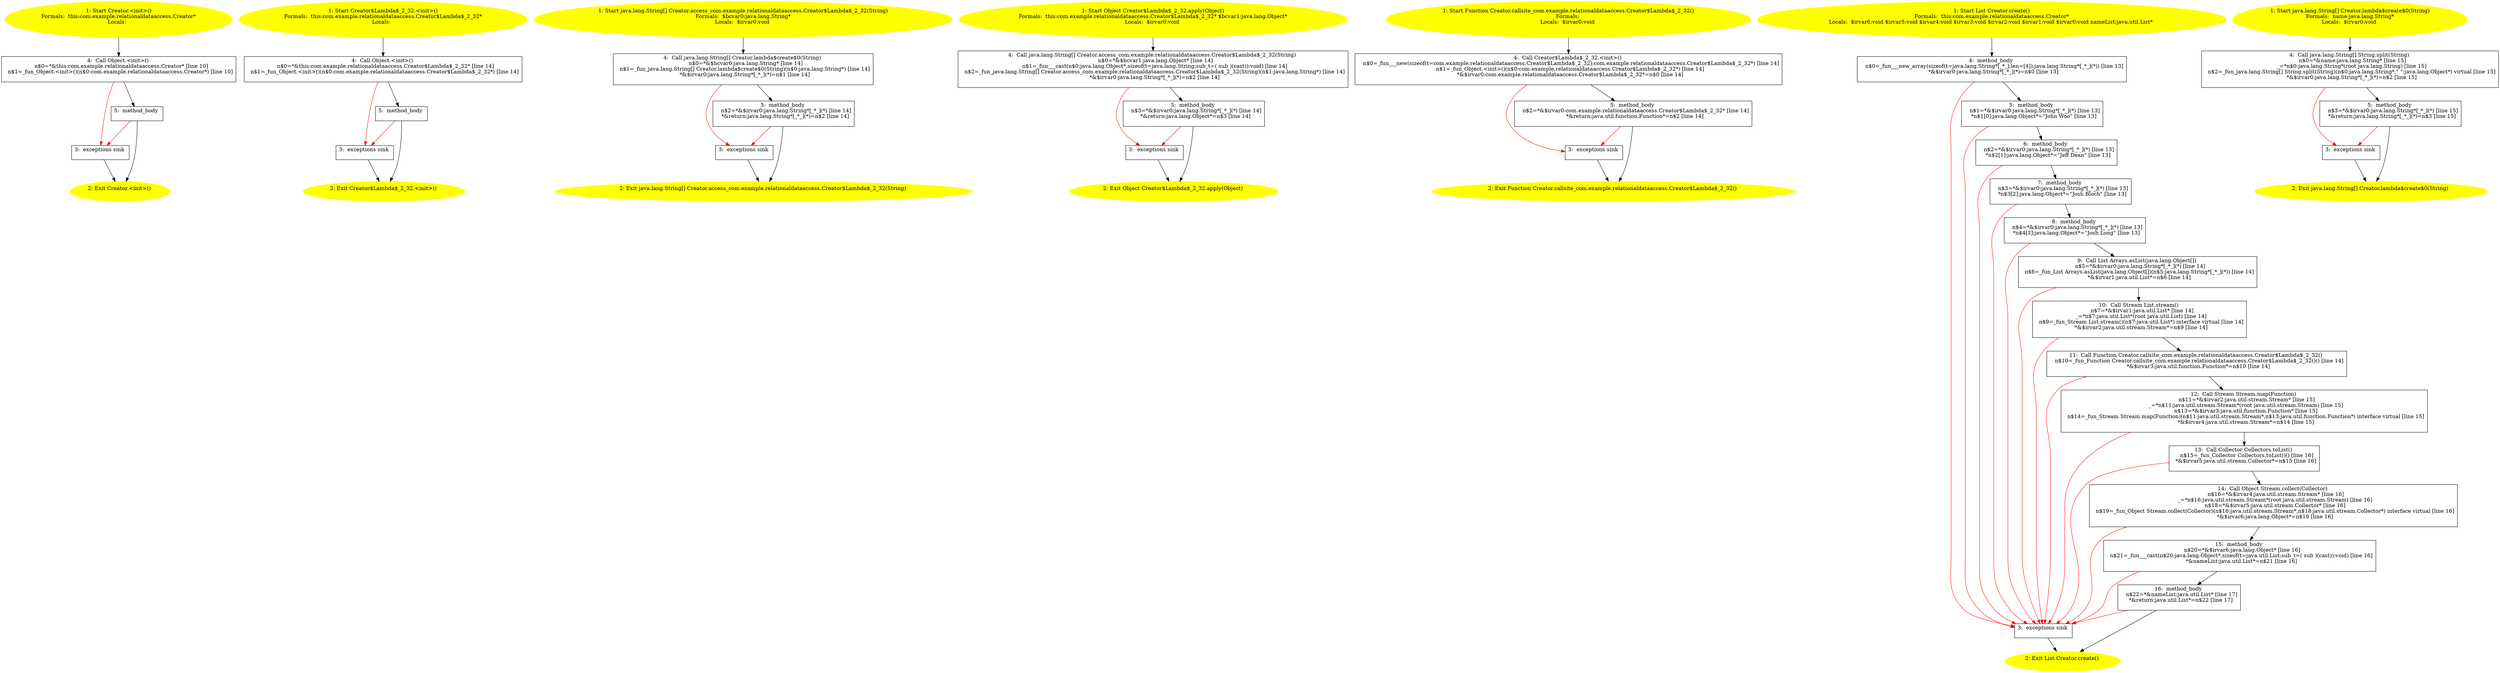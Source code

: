 /* @generated */
digraph cfg {
"com.example.relationaldataaccess.Creator.<init>().32f5afa37a87debb6901c0ec3e46c523_1" [label="1: Start Creator.<init>()\nFormals:  this:com.example.relationaldataaccess.Creator*\nLocals:  \n  " color=yellow style=filled]
	

	 "com.example.relationaldataaccess.Creator.<init>().32f5afa37a87debb6901c0ec3e46c523_1" -> "com.example.relationaldataaccess.Creator.<init>().32f5afa37a87debb6901c0ec3e46c523_4" ;
"com.example.relationaldataaccess.Creator.<init>().32f5afa37a87debb6901c0ec3e46c523_2" [label="2: Exit Creator.<init>() \n  " color=yellow style=filled]
	

"com.example.relationaldataaccess.Creator.<init>().32f5afa37a87debb6901c0ec3e46c523_3" [label="3:  exceptions sink \n  " shape="box"]
	

	 "com.example.relationaldataaccess.Creator.<init>().32f5afa37a87debb6901c0ec3e46c523_3" -> "com.example.relationaldataaccess.Creator.<init>().32f5afa37a87debb6901c0ec3e46c523_2" ;
"com.example.relationaldataaccess.Creator.<init>().32f5afa37a87debb6901c0ec3e46c523_4" [label="4:  Call Object.<init>() \n   n$0=*&this:com.example.relationaldataaccess.Creator* [line 10]\n  n$1=_fun_Object.<init>()(n$0:com.example.relationaldataaccess.Creator*) [line 10]\n " shape="box"]
	

	 "com.example.relationaldataaccess.Creator.<init>().32f5afa37a87debb6901c0ec3e46c523_4" -> "com.example.relationaldataaccess.Creator.<init>().32f5afa37a87debb6901c0ec3e46c523_5" ;
	 "com.example.relationaldataaccess.Creator.<init>().32f5afa37a87debb6901c0ec3e46c523_4" -> "com.example.relationaldataaccess.Creator.<init>().32f5afa37a87debb6901c0ec3e46c523_3" [color="red" ];
"com.example.relationaldataaccess.Creator.<init>().32f5afa37a87debb6901c0ec3e46c523_5" [label="5:  method_body \n  " shape="box"]
	

	 "com.example.relationaldataaccess.Creator.<init>().32f5afa37a87debb6901c0ec3e46c523_5" -> "com.example.relationaldataaccess.Creator.<init>().32f5afa37a87debb6901c0ec3e46c523_2" ;
	 "com.example.relationaldataaccess.Creator.<init>().32f5afa37a87debb6901c0ec3e46c523_5" -> "com.example.relationaldataaccess.Creator.<init>().32f5afa37a87debb6901c0ec3e46c523_3" [color="red" ];
"com.example.relationaldataaccess.Creator$Lambda$_2_32.<init>().c7b5548d85ad4319d1a70d6332b14af0_1" [label="1: Start Creator$Lambda$_2_32.<init>()\nFormals:  this:com.example.relationaldataaccess.Creator$Lambda$_2_32*\nLocals:  \n  " color=yellow style=filled]
	

	 "com.example.relationaldataaccess.Creator$Lambda$_2_32.<init>().c7b5548d85ad4319d1a70d6332b14af0_1" -> "com.example.relationaldataaccess.Creator$Lambda$_2_32.<init>().c7b5548d85ad4319d1a70d6332b14af0_4" ;
"com.example.relationaldataaccess.Creator$Lambda$_2_32.<init>().c7b5548d85ad4319d1a70d6332b14af0_2" [label="2: Exit Creator$Lambda$_2_32.<init>() \n  " color=yellow style=filled]
	

"com.example.relationaldataaccess.Creator$Lambda$_2_32.<init>().c7b5548d85ad4319d1a70d6332b14af0_3" [label="3:  exceptions sink \n  " shape="box"]
	

	 "com.example.relationaldataaccess.Creator$Lambda$_2_32.<init>().c7b5548d85ad4319d1a70d6332b14af0_3" -> "com.example.relationaldataaccess.Creator$Lambda$_2_32.<init>().c7b5548d85ad4319d1a70d6332b14af0_2" ;
"com.example.relationaldataaccess.Creator$Lambda$_2_32.<init>().c7b5548d85ad4319d1a70d6332b14af0_4" [label="4:  Call Object.<init>() \n   n$0=*&this:com.example.relationaldataaccess.Creator$Lambda$_2_32* [line 14]\n  n$1=_fun_Object.<init>()(n$0:com.example.relationaldataaccess.Creator$Lambda$_2_32*) [line 14]\n " shape="box"]
	

	 "com.example.relationaldataaccess.Creator$Lambda$_2_32.<init>().c7b5548d85ad4319d1a70d6332b14af0_4" -> "com.example.relationaldataaccess.Creator$Lambda$_2_32.<init>().c7b5548d85ad4319d1a70d6332b14af0_5" ;
	 "com.example.relationaldataaccess.Creator$Lambda$_2_32.<init>().c7b5548d85ad4319d1a70d6332b14af0_4" -> "com.example.relationaldataaccess.Creator$Lambda$_2_32.<init>().c7b5548d85ad4319d1a70d6332b14af0_3" [color="red" ];
"com.example.relationaldataaccess.Creator$Lambda$_2_32.<init>().c7b5548d85ad4319d1a70d6332b14af0_5" [label="5:  method_body \n  " shape="box"]
	

	 "com.example.relationaldataaccess.Creator$Lambda$_2_32.<init>().c7b5548d85ad4319d1a70d6332b14af0_5" -> "com.example.relationaldataaccess.Creator$Lambda$_2_32.<init>().c7b5548d85ad4319d1a70d6332b14af0_2" ;
	 "com.example.relationaldataaccess.Creator$Lambda$_2_32.<init>().c7b5548d85ad4319d1a70d6332b14af0_5" -> "com.example.relationaldataaccess.Creator$Lambda$_2_32.<init>().c7b5548d85ad4319d1a70d6332b14af0_3" [color="red" ];
"com.example.relationaldataaccess.Creator.access_com.example.relationaldataaccess.Creator$Lambda$_2_3.7e41d5b21b823cde6aab0162cb8104bb_1" [label="1: Start java.lang.String[] Creator.access_com.example.relationaldataaccess.Creator$Lambda$_2_32(String)\nFormals:  $bcvar0:java.lang.String*\nLocals:  $irvar0:void \n  " color=yellow style=filled]
	

	 "com.example.relationaldataaccess.Creator.access_com.example.relationaldataaccess.Creator$Lambda$_2_3.7e41d5b21b823cde6aab0162cb8104bb_1" -> "com.example.relationaldataaccess.Creator.access_com.example.relationaldataaccess.Creator$Lambda$_2_3.7e41d5b21b823cde6aab0162cb8104bb_4" ;
"com.example.relationaldataaccess.Creator.access_com.example.relationaldataaccess.Creator$Lambda$_2_3.7e41d5b21b823cde6aab0162cb8104bb_2" [label="2: Exit java.lang.String[] Creator.access_com.example.relationaldataaccess.Creator$Lambda$_2_32(String) \n  " color=yellow style=filled]
	

"com.example.relationaldataaccess.Creator.access_com.example.relationaldataaccess.Creator$Lambda$_2_3.7e41d5b21b823cde6aab0162cb8104bb_3" [label="3:  exceptions sink \n  " shape="box"]
	

	 "com.example.relationaldataaccess.Creator.access_com.example.relationaldataaccess.Creator$Lambda$_2_3.7e41d5b21b823cde6aab0162cb8104bb_3" -> "com.example.relationaldataaccess.Creator.access_com.example.relationaldataaccess.Creator$Lambda$_2_3.7e41d5b21b823cde6aab0162cb8104bb_2" ;
"com.example.relationaldataaccess.Creator.access_com.example.relationaldataaccess.Creator$Lambda$_2_3.7e41d5b21b823cde6aab0162cb8104bb_4" [label="4:  Call java.lang.String[] Creator.lambda$create$0(String) \n   n$0=*&$bcvar0:java.lang.String* [line 14]\n  n$1=_fun_java.lang.String[] Creator.lambda$create$0(String)(n$0:java.lang.String*) [line 14]\n  *&$irvar0:java.lang.String*[_*_](*)=n$1 [line 14]\n " shape="box"]
	

	 "com.example.relationaldataaccess.Creator.access_com.example.relationaldataaccess.Creator$Lambda$_2_3.7e41d5b21b823cde6aab0162cb8104bb_4" -> "com.example.relationaldataaccess.Creator.access_com.example.relationaldataaccess.Creator$Lambda$_2_3.7e41d5b21b823cde6aab0162cb8104bb_5" ;
	 "com.example.relationaldataaccess.Creator.access_com.example.relationaldataaccess.Creator$Lambda$_2_3.7e41d5b21b823cde6aab0162cb8104bb_4" -> "com.example.relationaldataaccess.Creator.access_com.example.relationaldataaccess.Creator$Lambda$_2_3.7e41d5b21b823cde6aab0162cb8104bb_3" [color="red" ];
"com.example.relationaldataaccess.Creator.access_com.example.relationaldataaccess.Creator$Lambda$_2_3.7e41d5b21b823cde6aab0162cb8104bb_5" [label="5:  method_body \n   n$2=*&$irvar0:java.lang.String*[_*_](*) [line 14]\n  *&return:java.lang.String*[_*_](*)=n$2 [line 14]\n " shape="box"]
	

	 "com.example.relationaldataaccess.Creator.access_com.example.relationaldataaccess.Creator$Lambda$_2_3.7e41d5b21b823cde6aab0162cb8104bb_5" -> "com.example.relationaldataaccess.Creator.access_com.example.relationaldataaccess.Creator$Lambda$_2_3.7e41d5b21b823cde6aab0162cb8104bb_2" ;
	 "com.example.relationaldataaccess.Creator.access_com.example.relationaldataaccess.Creator$Lambda$_2_3.7e41d5b21b823cde6aab0162cb8104bb_5" -> "com.example.relationaldataaccess.Creator.access_com.example.relationaldataaccess.Creator$Lambda$_2_3.7e41d5b21b823cde6aab0162cb8104bb_3" [color="red" ];
"com.example.relationaldataaccess.Creator$Lambda$_2_32.apply(java.lang.Object):java.lang.Object.4c8d22136320afac681f4ff0434b72de_1" [label="1: Start Object Creator$Lambda$_2_32.apply(Object)\nFormals:  this:com.example.relationaldataaccess.Creator$Lambda$_2_32* $bcvar1:java.lang.Object*\nLocals:  $irvar0:void \n  " color=yellow style=filled]
	

	 "com.example.relationaldataaccess.Creator$Lambda$_2_32.apply(java.lang.Object):java.lang.Object.4c8d22136320afac681f4ff0434b72de_1" -> "com.example.relationaldataaccess.Creator$Lambda$_2_32.apply(java.lang.Object):java.lang.Object.4c8d22136320afac681f4ff0434b72de_4" ;
"com.example.relationaldataaccess.Creator$Lambda$_2_32.apply(java.lang.Object):java.lang.Object.4c8d22136320afac681f4ff0434b72de_2" [label="2: Exit Object Creator$Lambda$_2_32.apply(Object) \n  " color=yellow style=filled]
	

"com.example.relationaldataaccess.Creator$Lambda$_2_32.apply(java.lang.Object):java.lang.Object.4c8d22136320afac681f4ff0434b72de_3" [label="3:  exceptions sink \n  " shape="box"]
	

	 "com.example.relationaldataaccess.Creator$Lambda$_2_32.apply(java.lang.Object):java.lang.Object.4c8d22136320afac681f4ff0434b72de_3" -> "com.example.relationaldataaccess.Creator$Lambda$_2_32.apply(java.lang.Object):java.lang.Object.4c8d22136320afac681f4ff0434b72de_2" ;
"com.example.relationaldataaccess.Creator$Lambda$_2_32.apply(java.lang.Object):java.lang.Object.4c8d22136320afac681f4ff0434b72de_4" [label="4:  Call java.lang.String[] Creator.access_com.example.relationaldataaccess.Creator$Lambda$_2_32(String) \n   n$0=*&$bcvar1:java.lang.Object* [line 14]\n  n$1=_fun___cast(n$0:java.lang.Object*,sizeof(t=java.lang.String;sub_t=( sub )(cast)):void) [line 14]\n  n$2=_fun_java.lang.String[] Creator.access_com.example.relationaldataaccess.Creator$Lambda$_2_32(String)(n$1:java.lang.String*) [line 14]\n  *&$irvar0:java.lang.String*[_*_](*)=n$2 [line 14]\n " shape="box"]
	

	 "com.example.relationaldataaccess.Creator$Lambda$_2_32.apply(java.lang.Object):java.lang.Object.4c8d22136320afac681f4ff0434b72de_4" -> "com.example.relationaldataaccess.Creator$Lambda$_2_32.apply(java.lang.Object):java.lang.Object.4c8d22136320afac681f4ff0434b72de_5" ;
	 "com.example.relationaldataaccess.Creator$Lambda$_2_32.apply(java.lang.Object):java.lang.Object.4c8d22136320afac681f4ff0434b72de_4" -> "com.example.relationaldataaccess.Creator$Lambda$_2_32.apply(java.lang.Object):java.lang.Object.4c8d22136320afac681f4ff0434b72de_3" [color="red" ];
"com.example.relationaldataaccess.Creator$Lambda$_2_32.apply(java.lang.Object):java.lang.Object.4c8d22136320afac681f4ff0434b72de_5" [label="5:  method_body \n   n$3=*&$irvar0:java.lang.String*[_*_](*) [line 14]\n  *&return:java.lang.Object*=n$3 [line 14]\n " shape="box"]
	

	 "com.example.relationaldataaccess.Creator$Lambda$_2_32.apply(java.lang.Object):java.lang.Object.4c8d22136320afac681f4ff0434b72de_5" -> "com.example.relationaldataaccess.Creator$Lambda$_2_32.apply(java.lang.Object):java.lang.Object.4c8d22136320afac681f4ff0434b72de_2" ;
	 "com.example.relationaldataaccess.Creator$Lambda$_2_32.apply(java.lang.Object):java.lang.Object.4c8d22136320afac681f4ff0434b72de_5" -> "com.example.relationaldataaccess.Creator$Lambda$_2_32.apply(java.lang.Object):java.lang.Object.4c8d22136320afac681f4ff0434b72de_3" [color="red" ];
"com.example.relationaldataaccess.Creator.callsite_com.example.relationaldataaccess.Creator$Lambda$_2.2234acdc2635d74835e38663c6fd373a_1" [label="1: Start Function Creator.callsite_com.example.relationaldataaccess.Creator$Lambda$_2_32()\nFormals: \nLocals:  $irvar0:void \n  " color=yellow style=filled]
	

	 "com.example.relationaldataaccess.Creator.callsite_com.example.relationaldataaccess.Creator$Lambda$_2.2234acdc2635d74835e38663c6fd373a_1" -> "com.example.relationaldataaccess.Creator.callsite_com.example.relationaldataaccess.Creator$Lambda$_2.2234acdc2635d74835e38663c6fd373a_4" ;
"com.example.relationaldataaccess.Creator.callsite_com.example.relationaldataaccess.Creator$Lambda$_2.2234acdc2635d74835e38663c6fd373a_2" [label="2: Exit Function Creator.callsite_com.example.relationaldataaccess.Creator$Lambda$_2_32() \n  " color=yellow style=filled]
	

"com.example.relationaldataaccess.Creator.callsite_com.example.relationaldataaccess.Creator$Lambda$_2.2234acdc2635d74835e38663c6fd373a_3" [label="3:  exceptions sink \n  " shape="box"]
	

	 "com.example.relationaldataaccess.Creator.callsite_com.example.relationaldataaccess.Creator$Lambda$_2.2234acdc2635d74835e38663c6fd373a_3" -> "com.example.relationaldataaccess.Creator.callsite_com.example.relationaldataaccess.Creator$Lambda$_2.2234acdc2635d74835e38663c6fd373a_2" ;
"com.example.relationaldataaccess.Creator.callsite_com.example.relationaldataaccess.Creator$Lambda$_2.2234acdc2635d74835e38663c6fd373a_4" [label="4:  Call Creator$Lambda$_2_32.<init>() \n   n$0=_fun___new(sizeof(t=com.example.relationaldataaccess.Creator$Lambda$_2_32):com.example.relationaldataaccess.Creator$Lambda$_2_32*) [line 14]\n  n$1=_fun_Object.<init>()(n$0:com.example.relationaldataaccess.Creator$Lambda$_2_32*) [line 14]\n  *&$irvar0:com.example.relationaldataaccess.Creator$Lambda$_2_32*=n$0 [line 14]\n " shape="box"]
	

	 "com.example.relationaldataaccess.Creator.callsite_com.example.relationaldataaccess.Creator$Lambda$_2.2234acdc2635d74835e38663c6fd373a_4" -> "com.example.relationaldataaccess.Creator.callsite_com.example.relationaldataaccess.Creator$Lambda$_2.2234acdc2635d74835e38663c6fd373a_5" ;
	 "com.example.relationaldataaccess.Creator.callsite_com.example.relationaldataaccess.Creator$Lambda$_2.2234acdc2635d74835e38663c6fd373a_4" -> "com.example.relationaldataaccess.Creator.callsite_com.example.relationaldataaccess.Creator$Lambda$_2.2234acdc2635d74835e38663c6fd373a_3" [color="red" ];
"com.example.relationaldataaccess.Creator.callsite_com.example.relationaldataaccess.Creator$Lambda$_2.2234acdc2635d74835e38663c6fd373a_5" [label="5:  method_body \n   n$2=*&$irvar0:com.example.relationaldataaccess.Creator$Lambda$_2_32* [line 14]\n  *&return:java.util.function.Function*=n$2 [line 14]\n " shape="box"]
	

	 "com.example.relationaldataaccess.Creator.callsite_com.example.relationaldataaccess.Creator$Lambda$_2.2234acdc2635d74835e38663c6fd373a_5" -> "com.example.relationaldataaccess.Creator.callsite_com.example.relationaldataaccess.Creator$Lambda$_2.2234acdc2635d74835e38663c6fd373a_2" ;
	 "com.example.relationaldataaccess.Creator.callsite_com.example.relationaldataaccess.Creator$Lambda$_2.2234acdc2635d74835e38663c6fd373a_5" -> "com.example.relationaldataaccess.Creator.callsite_com.example.relationaldataaccess.Creator$Lambda$_2.2234acdc2635d74835e38663c6fd373a_3" [color="red" ];
"com.example.relationaldataaccess.Creator.create():java.util.List.4966e28da691fc5cac0b61ca56b11446_1" [label="1: Start List Creator.create()\nFormals:  this:com.example.relationaldataaccess.Creator*\nLocals:  $irvar6:void $irvar5:void $irvar4:void $irvar3:void $irvar2:void $irvar1:void $irvar0:void nameList:java.util.List* \n  " color=yellow style=filled]
	

	 "com.example.relationaldataaccess.Creator.create():java.util.List.4966e28da691fc5cac0b61ca56b11446_1" -> "com.example.relationaldataaccess.Creator.create():java.util.List.4966e28da691fc5cac0b61ca56b11446_4" ;
"com.example.relationaldataaccess.Creator.create():java.util.List.4966e28da691fc5cac0b61ca56b11446_2" [label="2: Exit List Creator.create() \n  " color=yellow style=filled]
	

"com.example.relationaldataaccess.Creator.create():java.util.List.4966e28da691fc5cac0b61ca56b11446_3" [label="3:  exceptions sink \n  " shape="box"]
	

	 "com.example.relationaldataaccess.Creator.create():java.util.List.4966e28da691fc5cac0b61ca56b11446_3" -> "com.example.relationaldataaccess.Creator.create():java.util.List.4966e28da691fc5cac0b61ca56b11446_2" ;
"com.example.relationaldataaccess.Creator.create():java.util.List.4966e28da691fc5cac0b61ca56b11446_4" [label="4:  method_body \n   n$0=_fun___new_array(sizeof(t=java.lang.String*[_*_];len=[4]):java.lang.String*[_*_](*)) [line 13]\n  *&$irvar0:java.lang.String*[_*_](*)=n$0 [line 13]\n " shape="box"]
	

	 "com.example.relationaldataaccess.Creator.create():java.util.List.4966e28da691fc5cac0b61ca56b11446_4" -> "com.example.relationaldataaccess.Creator.create():java.util.List.4966e28da691fc5cac0b61ca56b11446_5" ;
	 "com.example.relationaldataaccess.Creator.create():java.util.List.4966e28da691fc5cac0b61ca56b11446_4" -> "com.example.relationaldataaccess.Creator.create():java.util.List.4966e28da691fc5cac0b61ca56b11446_3" [color="red" ];
"com.example.relationaldataaccess.Creator.create():java.util.List.4966e28da691fc5cac0b61ca56b11446_5" [label="5:  method_body \n   n$1=*&$irvar0:java.lang.String*[_*_](*) [line 13]\n  *n$1[0]:java.lang.Object*=\"John Woo\" [line 13]\n " shape="box"]
	

	 "com.example.relationaldataaccess.Creator.create():java.util.List.4966e28da691fc5cac0b61ca56b11446_5" -> "com.example.relationaldataaccess.Creator.create():java.util.List.4966e28da691fc5cac0b61ca56b11446_6" ;
	 "com.example.relationaldataaccess.Creator.create():java.util.List.4966e28da691fc5cac0b61ca56b11446_5" -> "com.example.relationaldataaccess.Creator.create():java.util.List.4966e28da691fc5cac0b61ca56b11446_3" [color="red" ];
"com.example.relationaldataaccess.Creator.create():java.util.List.4966e28da691fc5cac0b61ca56b11446_6" [label="6:  method_body \n   n$2=*&$irvar0:java.lang.String*[_*_](*) [line 13]\n  *n$2[1]:java.lang.Object*=\"Jeff Dean\" [line 13]\n " shape="box"]
	

	 "com.example.relationaldataaccess.Creator.create():java.util.List.4966e28da691fc5cac0b61ca56b11446_6" -> "com.example.relationaldataaccess.Creator.create():java.util.List.4966e28da691fc5cac0b61ca56b11446_7" ;
	 "com.example.relationaldataaccess.Creator.create():java.util.List.4966e28da691fc5cac0b61ca56b11446_6" -> "com.example.relationaldataaccess.Creator.create():java.util.List.4966e28da691fc5cac0b61ca56b11446_3" [color="red" ];
"com.example.relationaldataaccess.Creator.create():java.util.List.4966e28da691fc5cac0b61ca56b11446_7" [label="7:  method_body \n   n$3=*&$irvar0:java.lang.String*[_*_](*) [line 13]\n  *n$3[2]:java.lang.Object*=\"Josh Bloch\" [line 13]\n " shape="box"]
	

	 "com.example.relationaldataaccess.Creator.create():java.util.List.4966e28da691fc5cac0b61ca56b11446_7" -> "com.example.relationaldataaccess.Creator.create():java.util.List.4966e28da691fc5cac0b61ca56b11446_8" ;
	 "com.example.relationaldataaccess.Creator.create():java.util.List.4966e28da691fc5cac0b61ca56b11446_7" -> "com.example.relationaldataaccess.Creator.create():java.util.List.4966e28da691fc5cac0b61ca56b11446_3" [color="red" ];
"com.example.relationaldataaccess.Creator.create():java.util.List.4966e28da691fc5cac0b61ca56b11446_8" [label="8:  method_body \n   n$4=*&$irvar0:java.lang.String*[_*_](*) [line 13]\n  *n$4[3]:java.lang.Object*=\"Josh Long\" [line 13]\n " shape="box"]
	

	 "com.example.relationaldataaccess.Creator.create():java.util.List.4966e28da691fc5cac0b61ca56b11446_8" -> "com.example.relationaldataaccess.Creator.create():java.util.List.4966e28da691fc5cac0b61ca56b11446_9" ;
	 "com.example.relationaldataaccess.Creator.create():java.util.List.4966e28da691fc5cac0b61ca56b11446_8" -> "com.example.relationaldataaccess.Creator.create():java.util.List.4966e28da691fc5cac0b61ca56b11446_3" [color="red" ];
"com.example.relationaldataaccess.Creator.create():java.util.List.4966e28da691fc5cac0b61ca56b11446_9" [label="9:  Call List Arrays.asList(java.lang.Object[]) \n   n$5=*&$irvar0:java.lang.String*[_*_](*) [line 14]\n  n$6=_fun_List Arrays.asList(java.lang.Object[])(n$5:java.lang.String*[_*_](*)) [line 14]\n  *&$irvar1:java.util.List*=n$6 [line 14]\n " shape="box"]
	

	 "com.example.relationaldataaccess.Creator.create():java.util.List.4966e28da691fc5cac0b61ca56b11446_9" -> "com.example.relationaldataaccess.Creator.create():java.util.List.4966e28da691fc5cac0b61ca56b11446_10" ;
	 "com.example.relationaldataaccess.Creator.create():java.util.List.4966e28da691fc5cac0b61ca56b11446_9" -> "com.example.relationaldataaccess.Creator.create():java.util.List.4966e28da691fc5cac0b61ca56b11446_3" [color="red" ];
"com.example.relationaldataaccess.Creator.create():java.util.List.4966e28da691fc5cac0b61ca56b11446_10" [label="10:  Call Stream List.stream() \n   n$7=*&$irvar1:java.util.List* [line 14]\n  _=*n$7:java.util.List*(root java.util.List) [line 14]\n  n$9=_fun_Stream List.stream()(n$7:java.util.List*) interface virtual [line 14]\n  *&$irvar2:java.util.stream.Stream*=n$9 [line 14]\n " shape="box"]
	

	 "com.example.relationaldataaccess.Creator.create():java.util.List.4966e28da691fc5cac0b61ca56b11446_10" -> "com.example.relationaldataaccess.Creator.create():java.util.List.4966e28da691fc5cac0b61ca56b11446_11" ;
	 "com.example.relationaldataaccess.Creator.create():java.util.List.4966e28da691fc5cac0b61ca56b11446_10" -> "com.example.relationaldataaccess.Creator.create():java.util.List.4966e28da691fc5cac0b61ca56b11446_3" [color="red" ];
"com.example.relationaldataaccess.Creator.create():java.util.List.4966e28da691fc5cac0b61ca56b11446_11" [label="11:  Call Function Creator.callsite_com.example.relationaldataaccess.Creator$Lambda$_2_32() \n   n$10=_fun_Function Creator.callsite_com.example.relationaldataaccess.Creator$Lambda$_2_32()() [line 14]\n  *&$irvar3:java.util.function.Function*=n$10 [line 14]\n " shape="box"]
	

	 "com.example.relationaldataaccess.Creator.create():java.util.List.4966e28da691fc5cac0b61ca56b11446_11" -> "com.example.relationaldataaccess.Creator.create():java.util.List.4966e28da691fc5cac0b61ca56b11446_12" ;
	 "com.example.relationaldataaccess.Creator.create():java.util.List.4966e28da691fc5cac0b61ca56b11446_11" -> "com.example.relationaldataaccess.Creator.create():java.util.List.4966e28da691fc5cac0b61ca56b11446_3" [color="red" ];
"com.example.relationaldataaccess.Creator.create():java.util.List.4966e28da691fc5cac0b61ca56b11446_12" [label="12:  Call Stream Stream.map(Function) \n   n$11=*&$irvar2:java.util.stream.Stream* [line 15]\n  _=*n$11:java.util.stream.Stream*(root java.util.stream.Stream) [line 15]\n  n$13=*&$irvar3:java.util.function.Function* [line 15]\n  n$14=_fun_Stream Stream.map(Function)(n$11:java.util.stream.Stream*,n$13:java.util.function.Function*) interface virtual [line 15]\n  *&$irvar4:java.util.stream.Stream*=n$14 [line 15]\n " shape="box"]
	

	 "com.example.relationaldataaccess.Creator.create():java.util.List.4966e28da691fc5cac0b61ca56b11446_12" -> "com.example.relationaldataaccess.Creator.create():java.util.List.4966e28da691fc5cac0b61ca56b11446_13" ;
	 "com.example.relationaldataaccess.Creator.create():java.util.List.4966e28da691fc5cac0b61ca56b11446_12" -> "com.example.relationaldataaccess.Creator.create():java.util.List.4966e28da691fc5cac0b61ca56b11446_3" [color="red" ];
"com.example.relationaldataaccess.Creator.create():java.util.List.4966e28da691fc5cac0b61ca56b11446_13" [label="13:  Call Collector Collectors.toList() \n   n$15=_fun_Collector Collectors.toList()() [line 16]\n  *&$irvar5:java.util.stream.Collector*=n$15 [line 16]\n " shape="box"]
	

	 "com.example.relationaldataaccess.Creator.create():java.util.List.4966e28da691fc5cac0b61ca56b11446_13" -> "com.example.relationaldataaccess.Creator.create():java.util.List.4966e28da691fc5cac0b61ca56b11446_14" ;
	 "com.example.relationaldataaccess.Creator.create():java.util.List.4966e28da691fc5cac0b61ca56b11446_13" -> "com.example.relationaldataaccess.Creator.create():java.util.List.4966e28da691fc5cac0b61ca56b11446_3" [color="red" ];
"com.example.relationaldataaccess.Creator.create():java.util.List.4966e28da691fc5cac0b61ca56b11446_14" [label="14:  Call Object Stream.collect(Collector) \n   n$16=*&$irvar4:java.util.stream.Stream* [line 16]\n  _=*n$16:java.util.stream.Stream*(root java.util.stream.Stream) [line 16]\n  n$18=*&$irvar5:java.util.stream.Collector* [line 16]\n  n$19=_fun_Object Stream.collect(Collector)(n$16:java.util.stream.Stream*,n$18:java.util.stream.Collector*) interface virtual [line 16]\n  *&$irvar6:java.lang.Object*=n$19 [line 16]\n " shape="box"]
	

	 "com.example.relationaldataaccess.Creator.create():java.util.List.4966e28da691fc5cac0b61ca56b11446_14" -> "com.example.relationaldataaccess.Creator.create():java.util.List.4966e28da691fc5cac0b61ca56b11446_15" ;
	 "com.example.relationaldataaccess.Creator.create():java.util.List.4966e28da691fc5cac0b61ca56b11446_14" -> "com.example.relationaldataaccess.Creator.create():java.util.List.4966e28da691fc5cac0b61ca56b11446_3" [color="red" ];
"com.example.relationaldataaccess.Creator.create():java.util.List.4966e28da691fc5cac0b61ca56b11446_15" [label="15:  method_body \n   n$20=*&$irvar6:java.lang.Object* [line 16]\n  n$21=_fun___cast(n$20:java.lang.Object*,sizeof(t=java.util.List;sub_t=( sub )(cast)):void) [line 16]\n  *&nameList:java.util.List*=n$21 [line 16]\n " shape="box"]
	

	 "com.example.relationaldataaccess.Creator.create():java.util.List.4966e28da691fc5cac0b61ca56b11446_15" -> "com.example.relationaldataaccess.Creator.create():java.util.List.4966e28da691fc5cac0b61ca56b11446_16" ;
	 "com.example.relationaldataaccess.Creator.create():java.util.List.4966e28da691fc5cac0b61ca56b11446_15" -> "com.example.relationaldataaccess.Creator.create():java.util.List.4966e28da691fc5cac0b61ca56b11446_3" [color="red" ];
"com.example.relationaldataaccess.Creator.create():java.util.List.4966e28da691fc5cac0b61ca56b11446_16" [label="16:  method_body \n   n$22=*&nameList:java.util.List* [line 17]\n  *&return:java.util.List*=n$22 [line 17]\n " shape="box"]
	

	 "com.example.relationaldataaccess.Creator.create():java.util.List.4966e28da691fc5cac0b61ca56b11446_16" -> "com.example.relationaldataaccess.Creator.create():java.util.List.4966e28da691fc5cac0b61ca56b11446_2" ;
	 "com.example.relationaldataaccess.Creator.create():java.util.List.4966e28da691fc5cac0b61ca56b11446_16" -> "com.example.relationaldataaccess.Creator.create():java.util.List.4966e28da691fc5cac0b61ca56b11446_3" [color="red" ];
"com.example.relationaldataaccess.Creator.lambda$create$0(java.lang.String):java.lang.String[].b3ca6fbc10642ae0c823d9881b25d623_1" [label="1: Start java.lang.String[] Creator.lambda$create$0(String)\nFormals:  name:java.lang.String*\nLocals:  $irvar0:void \n  " color=yellow style=filled]
	

	 "com.example.relationaldataaccess.Creator.lambda$create$0(java.lang.String):java.lang.String[].b3ca6fbc10642ae0c823d9881b25d623_1" -> "com.example.relationaldataaccess.Creator.lambda$create$0(java.lang.String):java.lang.String[].b3ca6fbc10642ae0c823d9881b25d623_4" ;
"com.example.relationaldataaccess.Creator.lambda$create$0(java.lang.String):java.lang.String[].b3ca6fbc10642ae0c823d9881b25d623_2" [label="2: Exit java.lang.String[] Creator.lambda$create$0(String) \n  " color=yellow style=filled]
	

"com.example.relationaldataaccess.Creator.lambda$create$0(java.lang.String):java.lang.String[].b3ca6fbc10642ae0c823d9881b25d623_3" [label="3:  exceptions sink \n  " shape="box"]
	

	 "com.example.relationaldataaccess.Creator.lambda$create$0(java.lang.String):java.lang.String[].b3ca6fbc10642ae0c823d9881b25d623_3" -> "com.example.relationaldataaccess.Creator.lambda$create$0(java.lang.String):java.lang.String[].b3ca6fbc10642ae0c823d9881b25d623_2" ;
"com.example.relationaldataaccess.Creator.lambda$create$0(java.lang.String):java.lang.String[].b3ca6fbc10642ae0c823d9881b25d623_4" [label="4:  Call java.lang.String[] String.split(String) \n   n$0=*&name:java.lang.String* [line 15]\n  _=*n$0:java.lang.String*(root java.lang.String) [line 15]\n  n$2=_fun_java.lang.String[] String.split(String)(n$0:java.lang.String*,\" \":java.lang.Object*) virtual [line 15]\n  *&$irvar0:java.lang.String*[_*_](*)=n$2 [line 15]\n " shape="box"]
	

	 "com.example.relationaldataaccess.Creator.lambda$create$0(java.lang.String):java.lang.String[].b3ca6fbc10642ae0c823d9881b25d623_4" -> "com.example.relationaldataaccess.Creator.lambda$create$0(java.lang.String):java.lang.String[].b3ca6fbc10642ae0c823d9881b25d623_5" ;
	 "com.example.relationaldataaccess.Creator.lambda$create$0(java.lang.String):java.lang.String[].b3ca6fbc10642ae0c823d9881b25d623_4" -> "com.example.relationaldataaccess.Creator.lambda$create$0(java.lang.String):java.lang.String[].b3ca6fbc10642ae0c823d9881b25d623_3" [color="red" ];
"com.example.relationaldataaccess.Creator.lambda$create$0(java.lang.String):java.lang.String[].b3ca6fbc10642ae0c823d9881b25d623_5" [label="5:  method_body \n   n$3=*&$irvar0:java.lang.String*[_*_](*) [line 15]\n  *&return:java.lang.String*[_*_](*)=n$3 [line 15]\n " shape="box"]
	

	 "com.example.relationaldataaccess.Creator.lambda$create$0(java.lang.String):java.lang.String[].b3ca6fbc10642ae0c823d9881b25d623_5" -> "com.example.relationaldataaccess.Creator.lambda$create$0(java.lang.String):java.lang.String[].b3ca6fbc10642ae0c823d9881b25d623_2" ;
	 "com.example.relationaldataaccess.Creator.lambda$create$0(java.lang.String):java.lang.String[].b3ca6fbc10642ae0c823d9881b25d623_5" -> "com.example.relationaldataaccess.Creator.lambda$create$0(java.lang.String):java.lang.String[].b3ca6fbc10642ae0c823d9881b25d623_3" [color="red" ];
}

